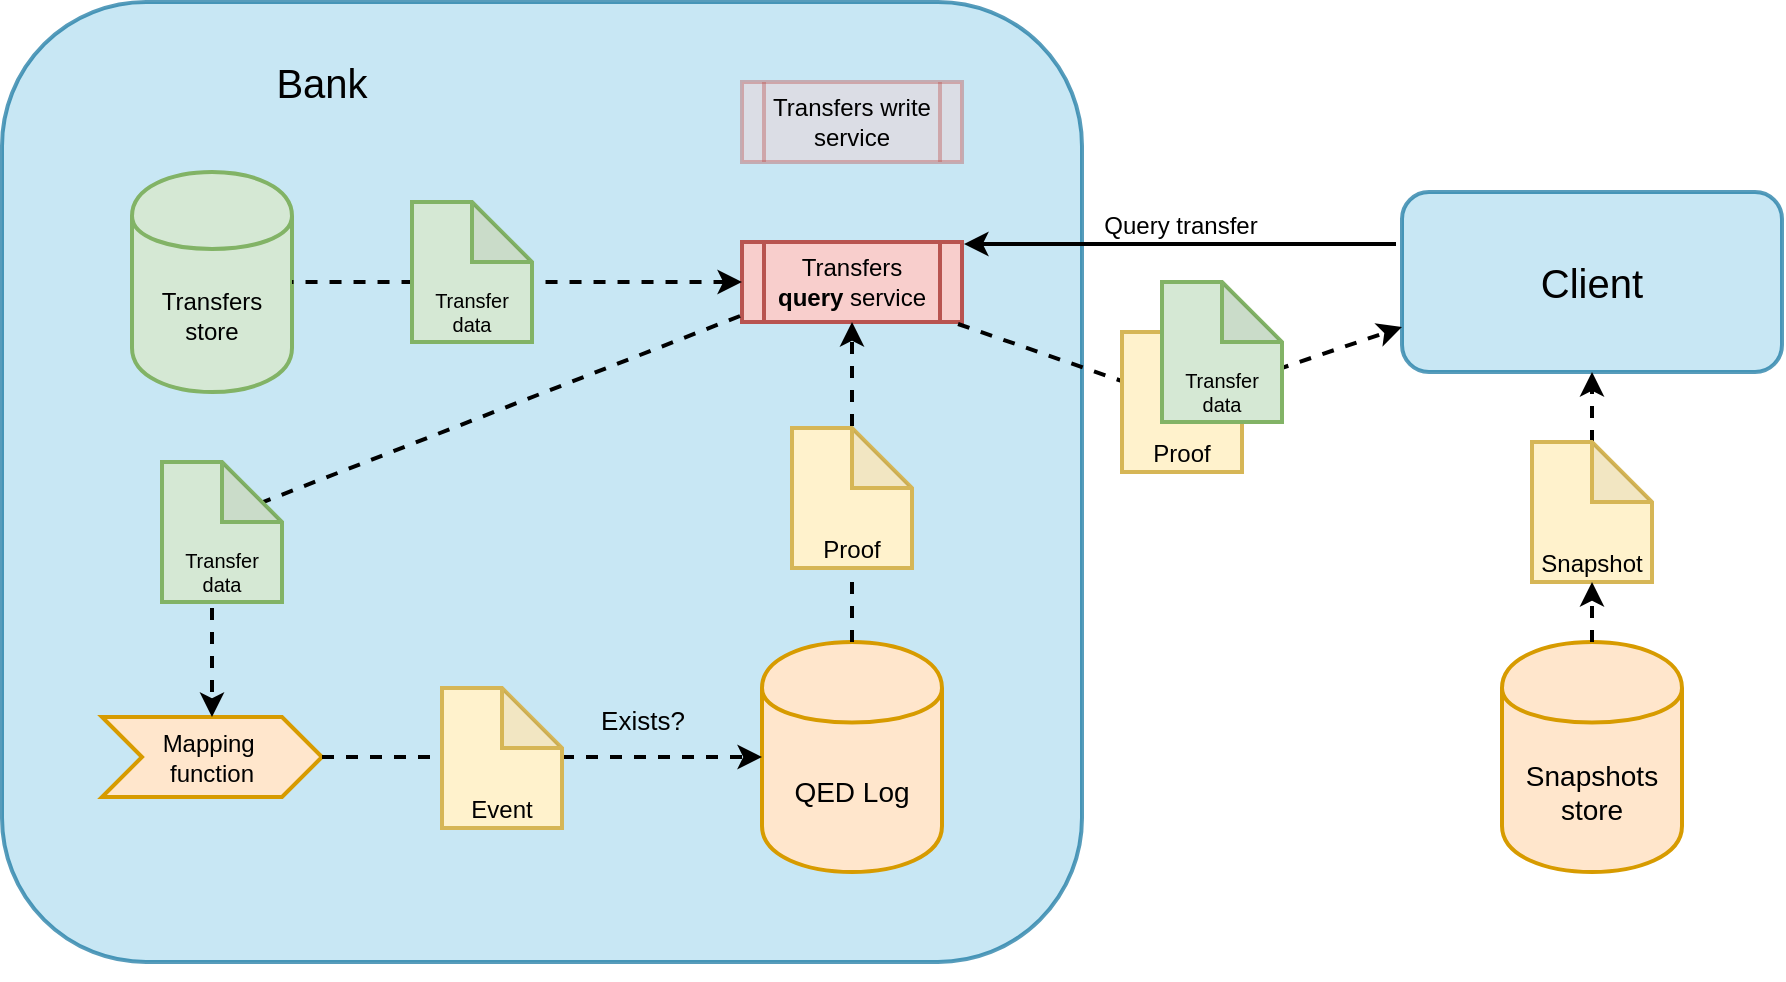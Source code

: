 <mxfile version="10.7.1" type="device"><diagram id="HD3d5i9egPk12W89h3cA" name="Página-1"><mxGraphModel dx="2567" dy="1726" grid="1" gridSize="10" guides="1" tooltips="1" connect="1" arrows="1" fold="1" page="1" pageScale="1" pageWidth="1169" pageHeight="827" math="0" shadow="0"><root><mxCell id="0"/><mxCell id="1" parent="0"/><mxCell id="HBz7xFnNy6mJUfRBzstE-41" value="" style="group" vertex="1" connectable="0" parent="1"><mxGeometry width="890" height="480" as="geometry"/></mxCell><mxCell id="HBz7xFnNy6mJUfRBzstE-8" value="" style="group" vertex="1" connectable="0" parent="HBz7xFnNy6mJUfRBzstE-41"><mxGeometry width="890" height="480" as="geometry"/></mxCell><mxCell id="HBz7xFnNy6mJUfRBzstE-9" value="" style="group" vertex="1" connectable="0" parent="HBz7xFnNy6mJUfRBzstE-8"><mxGeometry width="890" height="480" as="geometry"/></mxCell><mxCell id="HBz7xFnNy6mJUfRBzstE-10" value="" style="group" vertex="1" connectable="0" parent="HBz7xFnNy6mJUfRBzstE-9"><mxGeometry width="890" height="480" as="geometry"/></mxCell><mxCell id="HBz7xFnNy6mJUfRBzstE-11" value="" style="rounded=1;whiteSpace=wrap;html=1;fillColor=#b1ddf0;strokeColor=#10739e;strokeWidth=2;opacity=70;" vertex="1" parent="HBz7xFnNy6mJUfRBzstE-10"><mxGeometry width="540" height="480" as="geometry"/></mxCell><mxCell id="HBz7xFnNy6mJUfRBzstE-12" value="Transfers &lt;b&gt;query&lt;/b&gt; service" style="shape=process;whiteSpace=wrap;html=1;backgroundOutline=1;fillColor=#f8cecc;strokeColor=#b85450;strokeWidth=2;" vertex="1" parent="HBz7xFnNy6mJUfRBzstE-10"><mxGeometry x="370" y="120" width="110" height="40" as="geometry"/></mxCell><mxCell id="HBz7xFnNy6mJUfRBzstE-13" value="Transfers write service" style="shape=process;whiteSpace=wrap;html=1;backgroundOutline=1;fillColor=#f8cecc;strokeColor=#b85450;strokeWidth=2;glass=0;shadow=0;opacity=40;" vertex="1" parent="HBz7xFnNy6mJUfRBzstE-10"><mxGeometry x="370" y="40" width="110" height="40" as="geometry"/></mxCell><mxCell id="HBz7xFnNy6mJUfRBzstE-14" value="&lt;font style=&quot;font-size: 20px&quot;&gt;Client&lt;/font&gt;" style="rounded=1;whiteSpace=wrap;html=1;fillColor=#b1ddf0;strokeColor=#10739e;strokeWidth=2;fontSize=16;opacity=70;" vertex="1" parent="HBz7xFnNy6mJUfRBzstE-10"><mxGeometry x="700" y="95" width="190" height="90" as="geometry"/></mxCell><mxCell id="HBz7xFnNy6mJUfRBzstE-15" value="&lt;font style=&quot;font-size: 20px&quot;&gt;Bank&lt;/font&gt;" style="text;html=1;strokeColor=none;fillColor=none;align=center;verticalAlign=middle;whiteSpace=wrap;rounded=0;labelBackgroundColor=none;fontSize=16;" vertex="1" parent="HBz7xFnNy6mJUfRBzstE-10"><mxGeometry x="140" y="30" width="40" height="20" as="geometry"/></mxCell><mxCell id="HBz7xFnNy6mJUfRBzstE-16" value="&lt;span style=&quot;background-color: rgb(255, 255, 255); font-size: 12px;&quot;&gt;&lt;font style=&quot;font-size: 12px;&quot;&gt;Query transfer&lt;/font&gt;&lt;/span&gt;" style="endArrow=classic;html=1;labelBackgroundColor=#B1DDF0;fontSize=12;entryX=1.009;entryY=0.025;entryDx=0;entryDy=0;strokeWidth=2;entryPerimeter=0;verticalAlign=bottom;" edge="1" parent="HBz7xFnNy6mJUfRBzstE-10" target="HBz7xFnNy6mJUfRBzstE-12"><mxGeometry width="50" height="50" relative="1" as="geometry"><mxPoint x="697" y="121" as="sourcePoint"/><mxPoint x="50" y="560" as="targetPoint"/><Array as="points"/></mxGeometry></mxCell><mxCell id="HBz7xFnNy6mJUfRBzstE-17" value="Transfers store" style="shape=cylinder;whiteSpace=wrap;html=1;boundedLbl=1;backgroundOutline=1;fillColor=#d5e8d4;strokeColor=#82b366;strokeWidth=2;" vertex="1" parent="HBz7xFnNy6mJUfRBzstE-10"><mxGeometry x="65" y="85" width="80" height="110" as="geometry"/></mxCell><mxCell id="HBz7xFnNy6mJUfRBzstE-18" value="" style="endArrow=none;html=1;labelBackgroundColor=#B1DDF0;fontSize=10;exitX=0;exitY=0.5;exitDx=0;exitDy=0;entryX=1;entryY=0.5;entryDx=0;entryDy=0;strokeWidth=2;dashed=1;startArrow=classic;startFill=1;endFill=0;" edge="1" parent="HBz7xFnNy6mJUfRBzstE-10" source="HBz7xFnNy6mJUfRBzstE-12" target="HBz7xFnNy6mJUfRBzstE-17"><mxGeometry width="50" height="50" relative="1" as="geometry"><mxPoint y="620" as="sourcePoint"/><mxPoint x="50" y="570" as="targetPoint"/></mxGeometry></mxCell><mxCell id="HBz7xFnNy6mJUfRBzstE-19" value="&lt;font style=&quot;font-size: 12px&quot;&gt;Mapping&amp;nbsp;&lt;br&gt;function&lt;/font&gt;&lt;br&gt;" style="shape=step;perimeter=stepPerimeter;whiteSpace=wrap;html=1;fixedSize=1;rounded=0;shadow=0;glass=0;comic=0;labelBackgroundColor=none;strokeColor=#d79b00;strokeWidth=2;fillColor=#ffe6cc;fontSize=10;" vertex="1" parent="HBz7xFnNy6mJUfRBzstE-10"><mxGeometry x="50" y="357.5" width="110" height="40" as="geometry"/></mxCell><mxCell id="HBz7xFnNy6mJUfRBzstE-20" value="&lt;font style=&quot;font-size: 14px&quot;&gt;QED Log&lt;/font&gt;" style="shape=cylinder;whiteSpace=wrap;html=1;boundedLbl=1;backgroundOutline=1;rounded=0;shadow=0;glass=0;comic=0;labelBackgroundColor=none;strokeColor=#d79b00;strokeWidth=2;fillColor=#ffe6cc;fontSize=10;" vertex="1" parent="HBz7xFnNy6mJUfRBzstE-10"><mxGeometry x="380" y="320" width="90" height="115" as="geometry"/></mxCell><mxCell id="HBz7xFnNy6mJUfRBzstE-21" value="&lt;div style=&quot;text-align: center&quot;&gt;&lt;font style=&quot;font-size: 13px&quot;&gt;Exists?&lt;/font&gt;&lt;/div&gt;" style="endArrow=classic;html=1;labelBackgroundColor=none;fontSize=10;exitX=1;exitY=0.5;exitDx=0;exitDy=0;entryX=0;entryY=0.5;entryDx=0;entryDy=0;strokeWidth=2;dashed=1;labelPosition=center;verticalLabelPosition=top;align=center;verticalAlign=bottom;" edge="1" parent="HBz7xFnNy6mJUfRBzstE-10" source="HBz7xFnNy6mJUfRBzstE-19" target="HBz7xFnNy6mJUfRBzstE-20"><mxGeometry x="0.455" y="8" width="50" height="50" relative="1" as="geometry"><mxPoint y="620" as="sourcePoint"/><mxPoint x="50" y="570" as="targetPoint"/><mxPoint as="offset"/></mxGeometry></mxCell><mxCell id="HBz7xFnNy6mJUfRBzstE-22" value="&lt;font style=&quot;font-size: 12px&quot;&gt;Event&lt;/font&gt;" style="shape=note;whiteSpace=wrap;html=1;backgroundOutline=1;darkOpacity=0.05;labelBackgroundColor=#FFF2CC;strokeWidth=2;fontSize=10;verticalAlign=bottom;fillColor=#fff2cc;strokeColor=#d6b656;" vertex="1" parent="HBz7xFnNy6mJUfRBzstE-10"><mxGeometry x="220" y="343" width="60" height="70" as="geometry"/></mxCell><mxCell id="HBz7xFnNy6mJUfRBzstE-23" style="edgeStyle=orthogonalEdgeStyle;rounded=0;orthogonalLoop=1;jettySize=auto;html=1;exitX=0.5;exitY=1;exitDx=0;exitDy=0;dashed=1;labelBackgroundColor=#B1DDF0;strokeWidth=2;fontSize=10;" edge="1" parent="HBz7xFnNy6mJUfRBzstE-10" source="HBz7xFnNy6mJUfRBzstE-11" target="HBz7xFnNy6mJUfRBzstE-11"><mxGeometry relative="1" as="geometry"/></mxCell><mxCell id="HBz7xFnNy6mJUfRBzstE-24" value="" style="endArrow=classic;html=1;dashed=1;labelBackgroundColor=#B1DDF0;strokeWidth=2;fontSize=10;exitX=0.5;exitY=0;exitDx=0;exitDy=0;entryX=0.5;entryY=1;entryDx=0;entryDy=0;" edge="1" parent="HBz7xFnNy6mJUfRBzstE-10" source="HBz7xFnNy6mJUfRBzstE-20" target="HBz7xFnNy6mJUfRBzstE-12"><mxGeometry width="50" height="50" relative="1" as="geometry"><mxPoint y="560" as="sourcePoint"/><mxPoint x="50" y="510" as="targetPoint"/></mxGeometry></mxCell><mxCell id="HBz7xFnNy6mJUfRBzstE-25" value="&lt;font style=&quot;font-size: 12px&quot;&gt;Proof&lt;/font&gt;" style="shape=note;whiteSpace=wrap;html=1;backgroundOutline=1;darkOpacity=0.05;labelBackgroundColor=#FFF2CC;strokeWidth=2;fontSize=10;verticalAlign=bottom;fillColor=#fff2cc;strokeColor=#d6b656;" vertex="1" parent="HBz7xFnNy6mJUfRBzstE-10"><mxGeometry x="395" y="213" width="60" height="70" as="geometry"/></mxCell><mxCell id="HBz7xFnNy6mJUfRBzstE-26" value="&lt;font style=&quot;font-size: 14px&quot;&gt;Snapshots store&lt;/font&gt;" style="shape=cylinder;whiteSpace=wrap;html=1;boundedLbl=1;backgroundOutline=1;rounded=0;shadow=0;glass=0;comic=0;labelBackgroundColor=none;strokeColor=#d79b00;strokeWidth=2;fillColor=#ffe6cc;fontSize=10;" vertex="1" parent="HBz7xFnNy6mJUfRBzstE-10"><mxGeometry x="750" y="320" width="90" height="115" as="geometry"/></mxCell><mxCell id="HBz7xFnNy6mJUfRBzstE-27" value="" style="endArrow=classic;html=1;dashed=1;labelBackgroundColor=#B1DDF0;strokeWidth=2;fontSize=10;entryX=0.5;entryY=1;entryDx=0;entryDy=0;" edge="1" parent="HBz7xFnNy6mJUfRBzstE-10" source="HBz7xFnNy6mJUfRBzstE-32" target="HBz7xFnNy6mJUfRBzstE-14"><mxGeometry width="50" height="50" relative="1" as="geometry"><mxPoint x="690" y="280" as="sourcePoint"/><mxPoint x="50" y="510" as="targetPoint"/></mxGeometry></mxCell><mxCell id="HBz7xFnNy6mJUfRBzstE-28" value="" style="endArrow=classic;html=1;dashed=1;labelBackgroundColor=#B1DDF0;strokeWidth=2;fontSize=10;exitX=0.982;exitY=1.025;exitDx=0;exitDy=0;entryX=0;entryY=0.75;entryDx=0;entryDy=0;exitPerimeter=0;" edge="1" parent="HBz7xFnNy6mJUfRBzstE-10" source="HBz7xFnNy6mJUfRBzstE-12" target="HBz7xFnNy6mJUfRBzstE-14"><mxGeometry width="50" height="50" relative="1" as="geometry"><mxPoint y="560" as="sourcePoint"/><mxPoint x="50" y="510" as="targetPoint"/><Array as="points"><mxPoint x="590" y="200"/></Array></mxGeometry></mxCell><mxCell id="HBz7xFnNy6mJUfRBzstE-29" value="&lt;font style=&quot;font-size: 12px&quot;&gt;Proof&lt;/font&gt;" style="shape=note;whiteSpace=wrap;html=1;backgroundOutline=1;darkOpacity=0.05;labelBackgroundColor=#FFF2CC;strokeWidth=2;fontSize=10;verticalAlign=bottom;fillColor=#fff2cc;strokeColor=#d6b656;" vertex="1" parent="HBz7xFnNy6mJUfRBzstE-10"><mxGeometry x="560" y="165" width="60" height="70" as="geometry"/></mxCell><mxCell id="HBz7xFnNy6mJUfRBzstE-30" value="" style="endArrow=classic;html=1;dashed=1;labelBackgroundColor=none;strokeWidth=2;fontSize=12;exitX=-0.009;exitY=0.925;exitDx=0;exitDy=0;exitPerimeter=0;entryX=0.5;entryY=0;entryDx=0;entryDy=0;verticalAlign=bottom;labelPosition=center;verticalLabelPosition=top;align=center;spacingTop=1;spacingLeft=1;spacingBottom=1;spacingRight=1;spacing=5;" edge="1" parent="HBz7xFnNy6mJUfRBzstE-10" source="HBz7xFnNy6mJUfRBzstE-12" target="HBz7xFnNy6mJUfRBzstE-19"><mxGeometry width="50" height="50" relative="1" as="geometry"><mxPoint y="560" as="sourcePoint"/><mxPoint x="50" y="510" as="targetPoint"/><Array as="points"><mxPoint x="105" y="260"/></Array></mxGeometry></mxCell><mxCell id="HBz7xFnNy6mJUfRBzstE-31" value="Transfer data" style="shape=note;whiteSpace=wrap;html=1;backgroundOutline=1;darkOpacity=0.05;labelBackgroundColor=#D5E8D4;strokeWidth=2;fontSize=10;verticalAlign=bottom;fillColor=#d5e8d4;strokeColor=#82b366;" vertex="1" parent="HBz7xFnNy6mJUfRBzstE-10"><mxGeometry x="80" y="230" width="60" height="70" as="geometry"/></mxCell><mxCell id="HBz7xFnNy6mJUfRBzstE-32" value="&lt;font style=&quot;font-size: 12px&quot;&gt;Snapshot&lt;/font&gt;" style="shape=note;whiteSpace=wrap;html=1;backgroundOutline=1;darkOpacity=0.05;labelBackgroundColor=#FFF2CC;strokeWidth=2;fontSize=10;verticalAlign=bottom;fillColor=#fff2cc;strokeColor=#d6b656;" vertex="1" parent="HBz7xFnNy6mJUfRBzstE-10"><mxGeometry x="765" y="220" width="60" height="70" as="geometry"/></mxCell><mxCell id="HBz7xFnNy6mJUfRBzstE-33" value="" style="endArrow=classic;html=1;dashed=1;labelBackgroundColor=#B1DDF0;strokeWidth=2;fontSize=10;entryX=0.5;entryY=1;entryDx=0;entryDy=0;" edge="1" parent="HBz7xFnNy6mJUfRBzstE-10" source="HBz7xFnNy6mJUfRBzstE-26" target="HBz7xFnNy6mJUfRBzstE-32"><mxGeometry width="50" height="50" relative="1" as="geometry"><mxPoint x="855" y="520" as="sourcePoint"/><mxPoint x="855" y="385" as="targetPoint"/></mxGeometry></mxCell><mxCell id="HBz7xFnNy6mJUfRBzstE-34" value="Transfer data" style="shape=note;whiteSpace=wrap;html=1;backgroundOutline=1;darkOpacity=0.05;labelBackgroundColor=#D5E8D4;strokeWidth=2;fontSize=10;verticalAlign=bottom;fillColor=#d5e8d4;strokeColor=#82b366;" vertex="1" parent="HBz7xFnNy6mJUfRBzstE-10"><mxGeometry x="580" y="140" width="60" height="70" as="geometry"/></mxCell><mxCell id="HBz7xFnNy6mJUfRBzstE-35" value="Transfer data" style="shape=note;whiteSpace=wrap;html=1;backgroundOutline=1;darkOpacity=0.05;labelBackgroundColor=#D5E8D4;strokeWidth=2;fontSize=10;verticalAlign=bottom;fillColor=#d5e8d4;strokeColor=#82b366;" vertex="1" parent="HBz7xFnNy6mJUfRBzstE-10"><mxGeometry x="205" y="100" width="60" height="70" as="geometry"/></mxCell></root></mxGraphModel></diagram></mxfile>